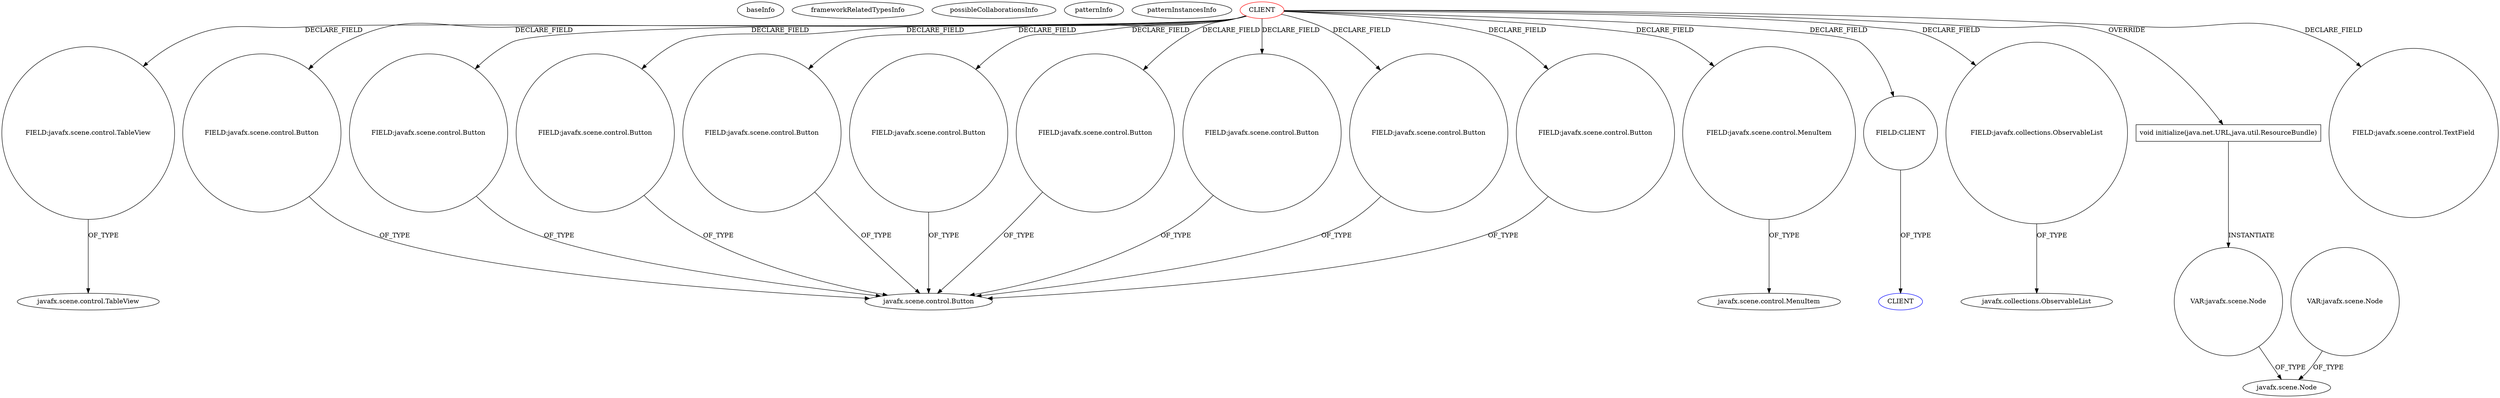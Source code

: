 digraph {
baseInfo[graphId=990,category="pattern",isAnonymous=false,possibleRelation=false]
frameworkRelatedTypesInfo[]
possibleCollaborationsInfo[]
patternInfo[frequency=2.0,patternRootClient=0]
patternInstancesInfo[0="hock323-eventManager~/hock323-eventManager/EventManager-master/src/eventManager/controller/pokerTournament/TournamentController.java~TournamentController~3009",1="bianconejo-CEFX~/bianconejo-CEFX/CEFX-master/src/cefx/CEPrincipalController.java~CEPrincipalController~2114"]
150[label="FIELD:javafx.scene.control.TableView",vertexType="FIELD_DECLARATION",isFrameworkType=false,shape=circle]
0[label="CLIENT",vertexType="ROOT_CLIENT_CLASS_DECLARATION",isFrameworkType=false,color=red]
59[label="FIELD:javafx.scene.control.Button",vertexType="FIELD_DECLARATION",isFrameworkType=false,shape=circle]
140[label="FIELD:javafx.scene.control.Button",vertexType="FIELD_DECLARATION",isFrameworkType=false,shape=circle]
142[label="FIELD:javafx.scene.control.Button",vertexType="FIELD_DECLARATION",isFrameworkType=false,shape=circle]
81[label="FIELD:javafx.scene.control.Button",vertexType="FIELD_DECLARATION",isFrameworkType=false,shape=circle]
52[label="FIELD:javafx.scene.control.Button",vertexType="FIELD_DECLARATION",isFrameworkType=false,shape=circle]
14[label="FIELD:javafx.scene.control.Button",vertexType="FIELD_DECLARATION",isFrameworkType=false,shape=circle]
10[label="FIELD:javafx.scene.control.Button",vertexType="FIELD_DECLARATION",isFrameworkType=false,shape=circle]
4[label="FIELD:javafx.scene.control.Button",vertexType="FIELD_DECLARATION",isFrameworkType=false,shape=circle]
102[label="FIELD:javafx.scene.control.MenuItem",vertexType="FIELD_DECLARATION",isFrameworkType=false,shape=circle]
8[label="FIELD:javafx.scene.control.Button",vertexType="FIELD_DECLARATION",isFrameworkType=false,shape=circle]
151[label="javafx.scene.control.TableView",vertexType="FRAMEWORK_CLASS_TYPE",isFrameworkType=false]
20[label="FIELD:CLIENT",vertexType="FIELD_DECLARATION",isFrameworkType=false,shape=circle]
146[label="FIELD:javafx.collections.ObservableList",vertexType="FIELD_DECLARATION",isFrameworkType=false,shape=circle]
147[label="javafx.collections.ObservableList",vertexType="FRAMEWORK_INTERFACE_TYPE",isFrameworkType=false]
103[label="javafx.scene.control.MenuItem",vertexType="FRAMEWORK_CLASS_TYPE",isFrameworkType=false]
152[label="void initialize(java.net.URL,java.util.ResourceBundle)",vertexType="OVERRIDING_METHOD_DECLARATION",isFrameworkType=false,shape=box]
5[label="javafx.scene.control.Button",vertexType="FRAMEWORK_CLASS_TYPE",isFrameworkType=false]
6[label="FIELD:javafx.scene.control.TextField",vertexType="FIELD_DECLARATION",isFrameworkType=false,shape=circle]
21[label="CLIENT",vertexType="REFERENCE_CLIENT_CLASS_DECLARATION",isFrameworkType=false,color=blue]
211[label="VAR:javafx.scene.Node",vertexType="VARIABLE_EXPRESION",isFrameworkType=false,shape=circle]
189[label="javafx.scene.Node",vertexType="FRAMEWORK_CLASS_TYPE",isFrameworkType=false]
717[label="VAR:javafx.scene.Node",vertexType="VARIABLE_EXPRESION",isFrameworkType=false,shape=circle]
140->5[label="OF_TYPE"]
0->20[label="DECLARE_FIELD"]
20->21[label="OF_TYPE"]
0->52[label="DECLARE_FIELD"]
211->189[label="OF_TYPE"]
52->5[label="OF_TYPE"]
102->103[label="OF_TYPE"]
0->152[label="OVERRIDE"]
59->5[label="OF_TYPE"]
0->8[label="DECLARE_FIELD"]
146->147[label="OF_TYPE"]
81->5[label="OF_TYPE"]
0->10[label="DECLARE_FIELD"]
0->146[label="DECLARE_FIELD"]
0->142[label="DECLARE_FIELD"]
0->140[label="DECLARE_FIELD"]
142->5[label="OF_TYPE"]
150->151[label="OF_TYPE"]
14->5[label="OF_TYPE"]
0->14[label="DECLARE_FIELD"]
0->4[label="DECLARE_FIELD"]
10->5[label="OF_TYPE"]
152->211[label="INSTANTIATE"]
0->150[label="DECLARE_FIELD"]
4->5[label="OF_TYPE"]
717->189[label="OF_TYPE"]
0->6[label="DECLARE_FIELD"]
8->5[label="OF_TYPE"]
0->59[label="DECLARE_FIELD"]
0->81[label="DECLARE_FIELD"]
0->102[label="DECLARE_FIELD"]
}
